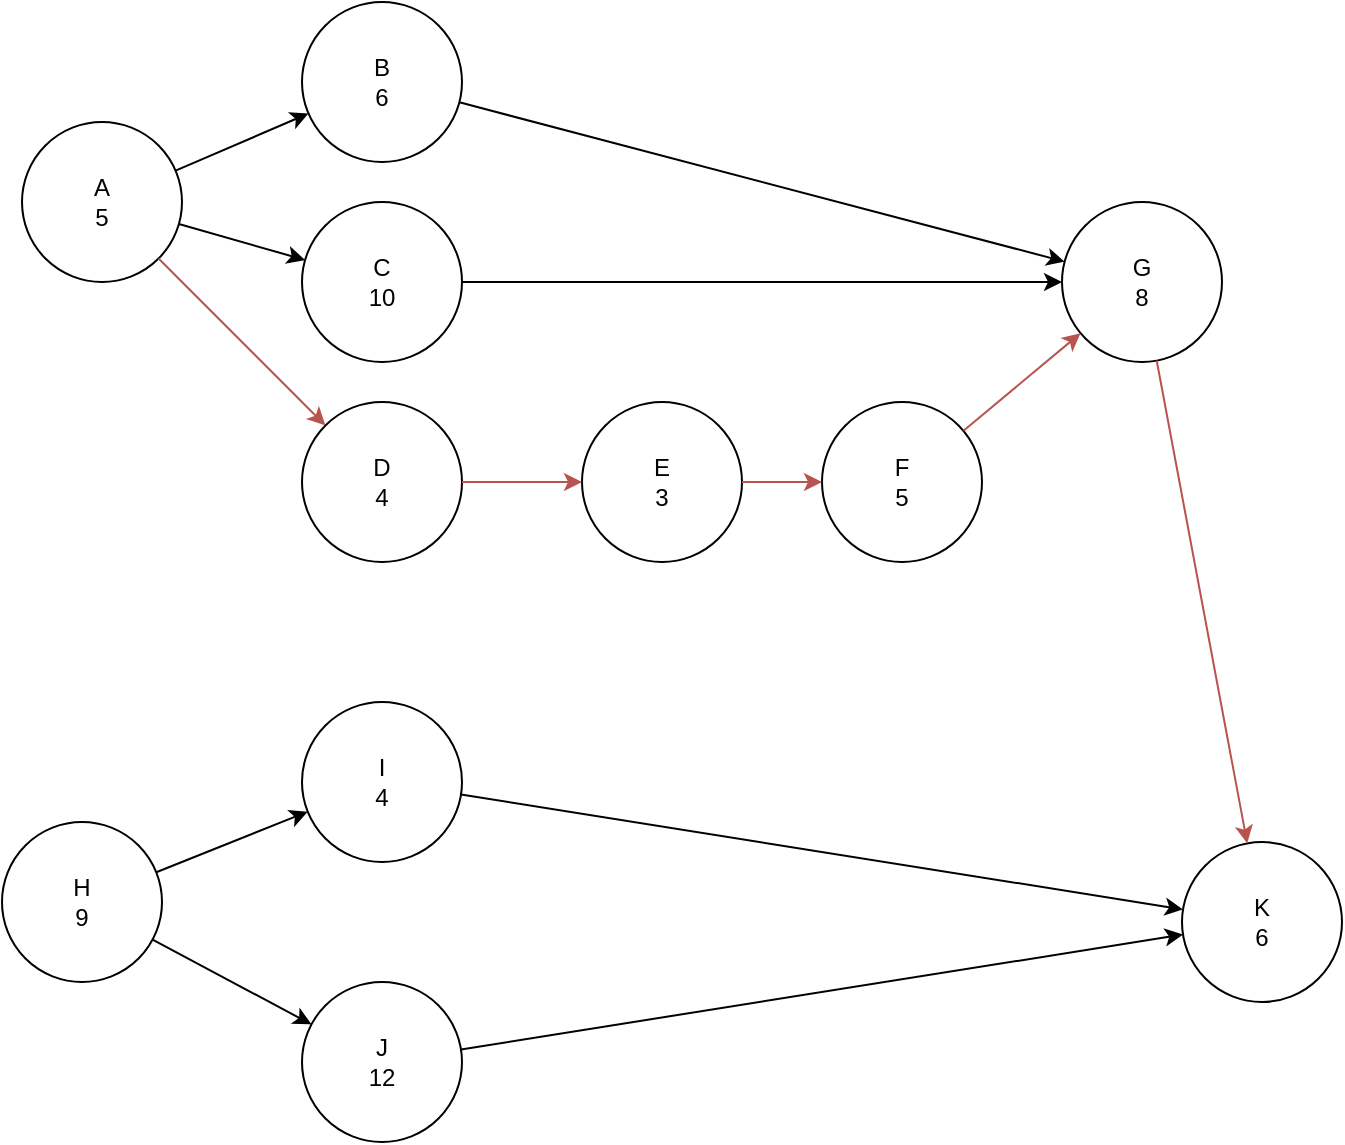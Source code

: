 <mxfile version="14.2.4" type="device"><diagram id="DeeZ17bAc_yCB41fV6jz" name="Page-1"><mxGraphModel dx="724" dy="528" grid="1" gridSize="10" guides="1" tooltips="1" connect="1" arrows="1" fold="1" page="1" pageScale="1" pageWidth="827" pageHeight="1169" math="0" shadow="0"><root><mxCell id="0"/><mxCell id="1" parent="0"/><mxCell id="_KfoiFVswTdlkp_mTb7i-1" value="A&lt;br&gt;5" style="ellipse;whiteSpace=wrap;html=1;aspect=fixed;" vertex="1" parent="1"><mxGeometry x="40" y="70" width="80" height="80" as="geometry"/></mxCell><mxCell id="_KfoiFVswTdlkp_mTb7i-2" value="B&lt;br&gt;6" style="ellipse;whiteSpace=wrap;html=1;aspect=fixed;" vertex="1" parent="1"><mxGeometry x="180" y="10" width="80" height="80" as="geometry"/></mxCell><mxCell id="_KfoiFVswTdlkp_mTb7i-3" value="F&lt;br&gt;5" style="ellipse;whiteSpace=wrap;html=1;aspect=fixed;" vertex="1" parent="1"><mxGeometry x="440" y="210" width="80" height="80" as="geometry"/></mxCell><mxCell id="_KfoiFVswTdlkp_mTb7i-4" value="E&lt;br&gt;3" style="ellipse;whiteSpace=wrap;html=1;aspect=fixed;" vertex="1" parent="1"><mxGeometry x="320" y="210" width="80" height="80" as="geometry"/></mxCell><mxCell id="_KfoiFVswTdlkp_mTb7i-5" value="J&lt;br&gt;12" style="ellipse;whiteSpace=wrap;html=1;aspect=fixed;" vertex="1" parent="1"><mxGeometry x="180" y="500" width="80" height="80" as="geometry"/></mxCell><mxCell id="_KfoiFVswTdlkp_mTb7i-6" value="C&lt;br&gt;10" style="ellipse;whiteSpace=wrap;html=1;aspect=fixed;" vertex="1" parent="1"><mxGeometry x="180" y="110" width="80" height="80" as="geometry"/></mxCell><mxCell id="_KfoiFVswTdlkp_mTb7i-7" value="D&lt;br&gt;4" style="ellipse;whiteSpace=wrap;html=1;aspect=fixed;" vertex="1" parent="1"><mxGeometry x="180" y="210" width="80" height="80" as="geometry"/></mxCell><mxCell id="_KfoiFVswTdlkp_mTb7i-8" value="H&lt;br&gt;9" style="ellipse;whiteSpace=wrap;html=1;aspect=fixed;" vertex="1" parent="1"><mxGeometry x="30" y="420" width="80" height="80" as="geometry"/></mxCell><mxCell id="_KfoiFVswTdlkp_mTb7i-9" value="I&lt;br&gt;4" style="ellipse;whiteSpace=wrap;html=1;aspect=fixed;" vertex="1" parent="1"><mxGeometry x="180" y="360" width="80" height="80" as="geometry"/></mxCell><mxCell id="_KfoiFVswTdlkp_mTb7i-10" value="G&lt;br&gt;8" style="ellipse;whiteSpace=wrap;html=1;aspect=fixed;" vertex="1" parent="1"><mxGeometry x="560" y="110" width="80" height="80" as="geometry"/></mxCell><mxCell id="_KfoiFVswTdlkp_mTb7i-11" value="K&lt;br&gt;6" style="ellipse;whiteSpace=wrap;html=1;aspect=fixed;" vertex="1" parent="1"><mxGeometry x="620" y="430" width="80" height="80" as="geometry"/></mxCell><mxCell id="_KfoiFVswTdlkp_mTb7i-12" value="" style="endArrow=classic;html=1;fillColor=#f8cecc;strokeColor=#b85450;" edge="1" parent="1" source="_KfoiFVswTdlkp_mTb7i-1" target="_KfoiFVswTdlkp_mTb7i-7"><mxGeometry width="50" height="50" relative="1" as="geometry"><mxPoint x="60" y="300" as="sourcePoint"/><mxPoint x="110" y="250" as="targetPoint"/></mxGeometry></mxCell><mxCell id="_KfoiFVswTdlkp_mTb7i-13" value="" style="endArrow=classic;html=1;" edge="1" parent="1" source="_KfoiFVswTdlkp_mTb7i-1" target="_KfoiFVswTdlkp_mTb7i-2"><mxGeometry width="50" height="50" relative="1" as="geometry"><mxPoint x="110" y="90" as="sourcePoint"/><mxPoint x="160" y="40" as="targetPoint"/></mxGeometry></mxCell><mxCell id="_KfoiFVswTdlkp_mTb7i-14" value="" style="endArrow=classic;html=1;" edge="1" parent="1" source="_KfoiFVswTdlkp_mTb7i-1" target="_KfoiFVswTdlkp_mTb7i-6"><mxGeometry width="50" height="50" relative="1" as="geometry"><mxPoint x="126.784" y="104.286" as="sourcePoint"/><mxPoint x="193.234" y="75.757" as="targetPoint"/></mxGeometry></mxCell><mxCell id="_KfoiFVswTdlkp_mTb7i-15" value="" style="endArrow=classic;html=1;fillColor=#f8cecc;strokeColor=#b85450;" edge="1" parent="1" source="_KfoiFVswTdlkp_mTb7i-7" target="_KfoiFVswTdlkp_mTb7i-4"><mxGeometry width="50" height="50" relative="1" as="geometry"><mxPoint x="136.784" y="114.286" as="sourcePoint"/><mxPoint x="340" y="170" as="targetPoint"/><Array as="points"/></mxGeometry></mxCell><mxCell id="_KfoiFVswTdlkp_mTb7i-16" value="" style="endArrow=classic;html=1;" edge="1" parent="1" source="_KfoiFVswTdlkp_mTb7i-2" target="_KfoiFVswTdlkp_mTb7i-10"><mxGeometry width="50" height="50" relative="1" as="geometry"><mxPoint x="146.784" y="124.286" as="sourcePoint"/><mxPoint x="213.234" y="95.757" as="targetPoint"/></mxGeometry></mxCell><mxCell id="_KfoiFVswTdlkp_mTb7i-18" value="" style="endArrow=classic;html=1;" edge="1" parent="1" source="_KfoiFVswTdlkp_mTb7i-6" target="_KfoiFVswTdlkp_mTb7i-10"><mxGeometry width="50" height="50" relative="1" as="geometry"><mxPoint x="156.784" y="134.286" as="sourcePoint"/><mxPoint x="223.234" y="105.757" as="targetPoint"/></mxGeometry></mxCell><mxCell id="_KfoiFVswTdlkp_mTb7i-19" value="" style="endArrow=classic;html=1;fillColor=#f8cecc;strokeColor=#b85450;" edge="1" parent="1" source="_KfoiFVswTdlkp_mTb7i-3" target="_KfoiFVswTdlkp_mTb7i-10"><mxGeometry width="50" height="50" relative="1" as="geometry"><mxPoint x="166.784" y="144.286" as="sourcePoint"/><mxPoint x="233.234" y="115.757" as="targetPoint"/></mxGeometry></mxCell><mxCell id="_KfoiFVswTdlkp_mTb7i-20" value="" style="endArrow=classic;html=1;fillColor=#f8cecc;strokeColor=#b85450;" edge="1" parent="1" source="_KfoiFVswTdlkp_mTb7i-4" target="_KfoiFVswTdlkp_mTb7i-3"><mxGeometry width="50" height="50" relative="1" as="geometry"><mxPoint x="176.784" y="154.286" as="sourcePoint"/><mxPoint x="243.234" y="125.757" as="targetPoint"/></mxGeometry></mxCell><mxCell id="_KfoiFVswTdlkp_mTb7i-21" value="" style="endArrow=classic;html=1;fillColor=#f8cecc;strokeColor=#b85450;" edge="1" parent="1" source="_KfoiFVswTdlkp_mTb7i-10" target="_KfoiFVswTdlkp_mTb7i-11"><mxGeometry width="50" height="50" relative="1" as="geometry"><mxPoint x="186.784" y="164.286" as="sourcePoint"/><mxPoint x="253.234" y="135.757" as="targetPoint"/></mxGeometry></mxCell><mxCell id="_KfoiFVswTdlkp_mTb7i-22" value="" style="endArrow=classic;html=1;" edge="1" parent="1" source="_KfoiFVswTdlkp_mTb7i-8" target="_KfoiFVswTdlkp_mTb7i-9"><mxGeometry width="50" height="50" relative="1" as="geometry"><mxPoint x="30" y="290" as="sourcePoint"/><mxPoint x="80" y="240" as="targetPoint"/><Array as="points"/></mxGeometry></mxCell><mxCell id="_KfoiFVswTdlkp_mTb7i-23" value="" style="endArrow=classic;html=1;" edge="1" parent="1" source="_KfoiFVswTdlkp_mTb7i-8" target="_KfoiFVswTdlkp_mTb7i-5"><mxGeometry width="50" height="50" relative="1" as="geometry"><mxPoint x="40" y="300" as="sourcePoint"/><mxPoint x="90" y="250" as="targetPoint"/><Array as="points"/></mxGeometry></mxCell><mxCell id="_KfoiFVswTdlkp_mTb7i-24" value="" style="endArrow=classic;html=1;" edge="1" parent="1" source="_KfoiFVswTdlkp_mTb7i-9" target="_KfoiFVswTdlkp_mTb7i-11"><mxGeometry width="50" height="50" relative="1" as="geometry"><mxPoint x="50" y="310" as="sourcePoint"/><mxPoint x="100" y="260" as="targetPoint"/><Array as="points"/></mxGeometry></mxCell><mxCell id="_KfoiFVswTdlkp_mTb7i-25" value="" style="endArrow=classic;html=1;" edge="1" parent="1" source="_KfoiFVswTdlkp_mTb7i-5" target="_KfoiFVswTdlkp_mTb7i-11"><mxGeometry width="50" height="50" relative="1" as="geometry"><mxPoint x="60" y="320" as="sourcePoint"/><mxPoint x="110" y="270" as="targetPoint"/><Array as="points"/></mxGeometry></mxCell></root></mxGraphModel></diagram></mxfile>